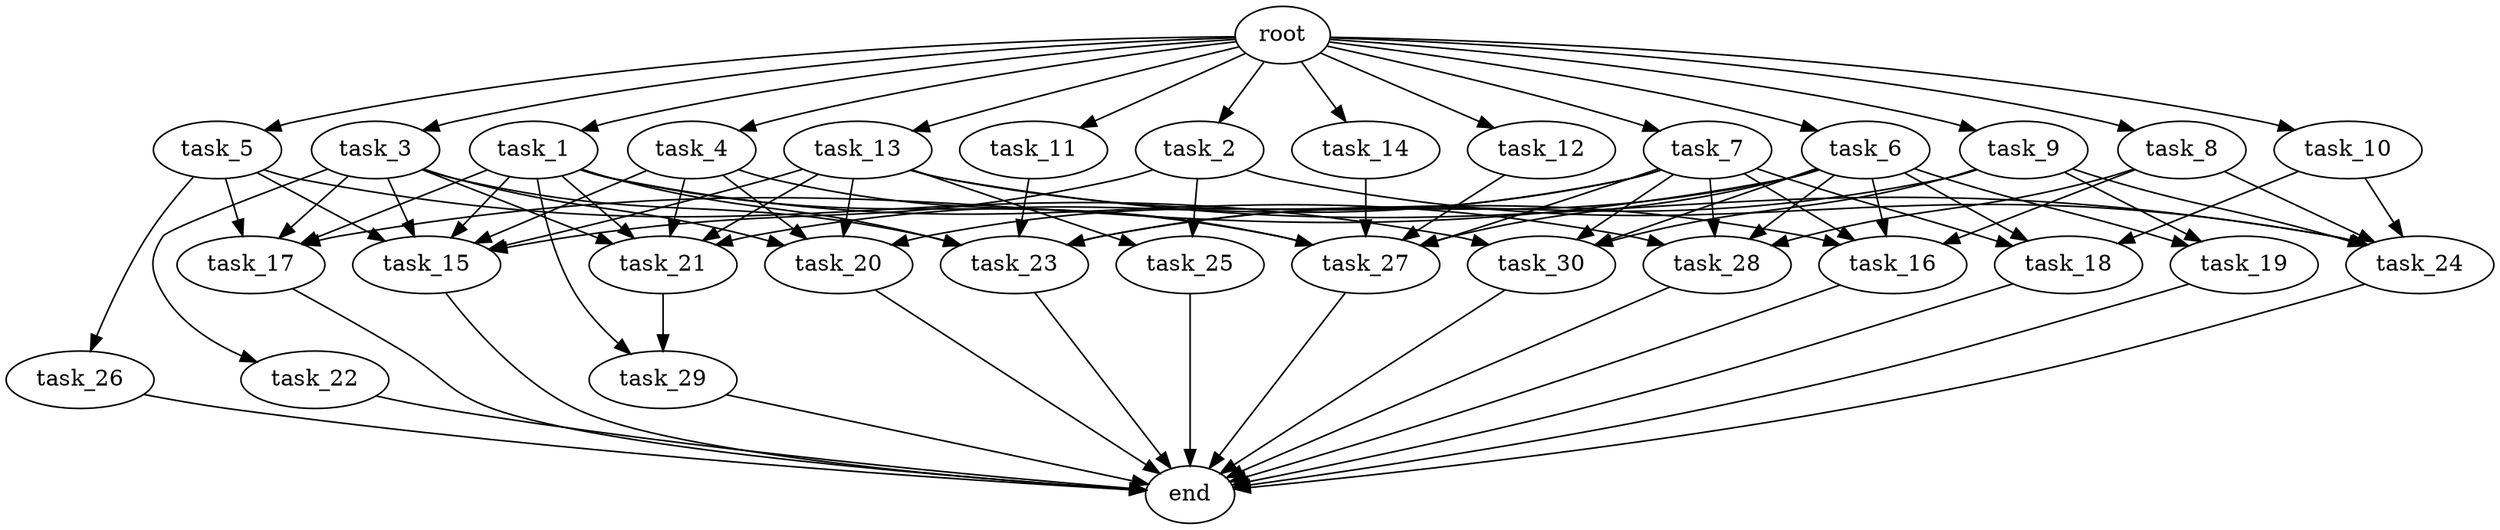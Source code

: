 digraph G {
  root [size="0.000000e+00"];
  task_1 [size="7.525833e+09"];
  task_2 [size="6.540989e+09"];
  task_3 [size="1.206899e+09"];
  task_4 [size="4.908960e+09"];
  task_5 [size="4.324152e+09"];
  task_6 [size="8.063726e+09"];
  task_7 [size="3.101703e+09"];
  task_8 [size="6.849934e+09"];
  task_9 [size="1.313735e+09"];
  task_10 [size="6.655537e+09"];
  task_11 [size="8.320697e+09"];
  task_12 [size="5.127020e+09"];
  task_13 [size="4.896741e+09"];
  task_14 [size="8.854245e+09"];
  task_15 [size="4.764920e+09"];
  task_16 [size="5.631008e+09"];
  task_17 [size="4.231283e+09"];
  task_18 [size="7.565150e+09"];
  task_19 [size="8.110133e+09"];
  task_20 [size="6.139064e+09"];
  task_21 [size="4.341625e+09"];
  task_22 [size="4.260745e+09"];
  task_23 [size="4.053405e+08"];
  task_24 [size="3.418107e+09"];
  task_25 [size="4.635785e+09"];
  task_26 [size="2.243078e+09"];
  task_27 [size="6.862679e+09"];
  task_28 [size="1.551542e+09"];
  task_29 [size="4.953727e+09"];
  task_30 [size="6.295966e+09"];
  end [size="0.000000e+00"];

  root -> task_1 [size="1.000000e-12"];
  root -> task_2 [size="1.000000e-12"];
  root -> task_3 [size="1.000000e-12"];
  root -> task_4 [size="1.000000e-12"];
  root -> task_5 [size="1.000000e-12"];
  root -> task_6 [size="1.000000e-12"];
  root -> task_7 [size="1.000000e-12"];
  root -> task_8 [size="1.000000e-12"];
  root -> task_9 [size="1.000000e-12"];
  root -> task_10 [size="1.000000e-12"];
  root -> task_11 [size="1.000000e-12"];
  root -> task_12 [size="1.000000e-12"];
  root -> task_13 [size="1.000000e-12"];
  root -> task_14 [size="1.000000e-12"];
  task_1 -> task_15 [size="7.941534e+07"];
  task_1 -> task_17 [size="1.057821e+08"];
  task_1 -> task_21 [size="8.683250e+07"];
  task_1 -> task_23 [size="8.106809e+06"];
  task_1 -> task_27 [size="1.143780e+08"];
  task_1 -> task_28 [size="3.878855e+07"];
  task_1 -> task_29 [size="2.476864e+08"];
  task_2 -> task_15 [size="7.941534e+07"];
  task_2 -> task_24 [size="6.836213e+07"];
  task_2 -> task_25 [size="2.317893e+08"];
  task_3 -> task_15 [size="7.941534e+07"];
  task_3 -> task_17 [size="1.057821e+08"];
  task_3 -> task_20 [size="1.534766e+08"];
  task_3 -> task_21 [size="8.683250e+07"];
  task_3 -> task_22 [size="4.260745e+08"];
  task_3 -> task_23 [size="8.106809e+06"];
  task_4 -> task_15 [size="7.941534e+07"];
  task_4 -> task_20 [size="1.534766e+08"];
  task_4 -> task_21 [size="8.683250e+07"];
  task_4 -> task_27 [size="1.143780e+08"];
  task_5 -> task_15 [size="7.941534e+07"];
  task_5 -> task_17 [size="1.057821e+08"];
  task_5 -> task_26 [size="2.243078e+08"];
  task_5 -> task_30 [size="1.573992e+08"];
  task_6 -> task_16 [size="1.407752e+08"];
  task_6 -> task_17 [size="1.057821e+08"];
  task_6 -> task_18 [size="2.521717e+08"];
  task_6 -> task_19 [size="4.055066e+08"];
  task_6 -> task_23 [size="8.106809e+06"];
  task_6 -> task_27 [size="1.143780e+08"];
  task_6 -> task_28 [size="3.878855e+07"];
  task_6 -> task_30 [size="1.573992e+08"];
  task_7 -> task_16 [size="1.407752e+08"];
  task_7 -> task_18 [size="2.521717e+08"];
  task_7 -> task_20 [size="1.534766e+08"];
  task_7 -> task_21 [size="8.683250e+07"];
  task_7 -> task_27 [size="1.143780e+08"];
  task_7 -> task_28 [size="3.878855e+07"];
  task_7 -> task_30 [size="1.573992e+08"];
  task_8 -> task_16 [size="1.407752e+08"];
  task_8 -> task_24 [size="6.836213e+07"];
  task_8 -> task_28 [size="3.878855e+07"];
  task_9 -> task_19 [size="4.055066e+08"];
  task_9 -> task_23 [size="8.106809e+06"];
  task_9 -> task_24 [size="6.836213e+07"];
  task_9 -> task_30 [size="1.573992e+08"];
  task_10 -> task_18 [size="2.521717e+08"];
  task_10 -> task_24 [size="6.836213e+07"];
  task_11 -> task_23 [size="8.106809e+06"];
  task_12 -> task_27 [size="1.143780e+08"];
  task_13 -> task_15 [size="7.941534e+07"];
  task_13 -> task_16 [size="1.407752e+08"];
  task_13 -> task_20 [size="1.534766e+08"];
  task_13 -> task_21 [size="8.683250e+07"];
  task_13 -> task_24 [size="6.836213e+07"];
  task_13 -> task_25 [size="2.317893e+08"];
  task_14 -> task_27 [size="1.143780e+08"];
  task_15 -> end [size="1.000000e-12"];
  task_16 -> end [size="1.000000e-12"];
  task_17 -> end [size="1.000000e-12"];
  task_18 -> end [size="1.000000e-12"];
  task_19 -> end [size="1.000000e-12"];
  task_20 -> end [size="1.000000e-12"];
  task_21 -> task_29 [size="2.476864e+08"];
  task_22 -> end [size="1.000000e-12"];
  task_23 -> end [size="1.000000e-12"];
  task_24 -> end [size="1.000000e-12"];
  task_25 -> end [size="1.000000e-12"];
  task_26 -> end [size="1.000000e-12"];
  task_27 -> end [size="1.000000e-12"];
  task_28 -> end [size="1.000000e-12"];
  task_29 -> end [size="1.000000e-12"];
  task_30 -> end [size="1.000000e-12"];
}
